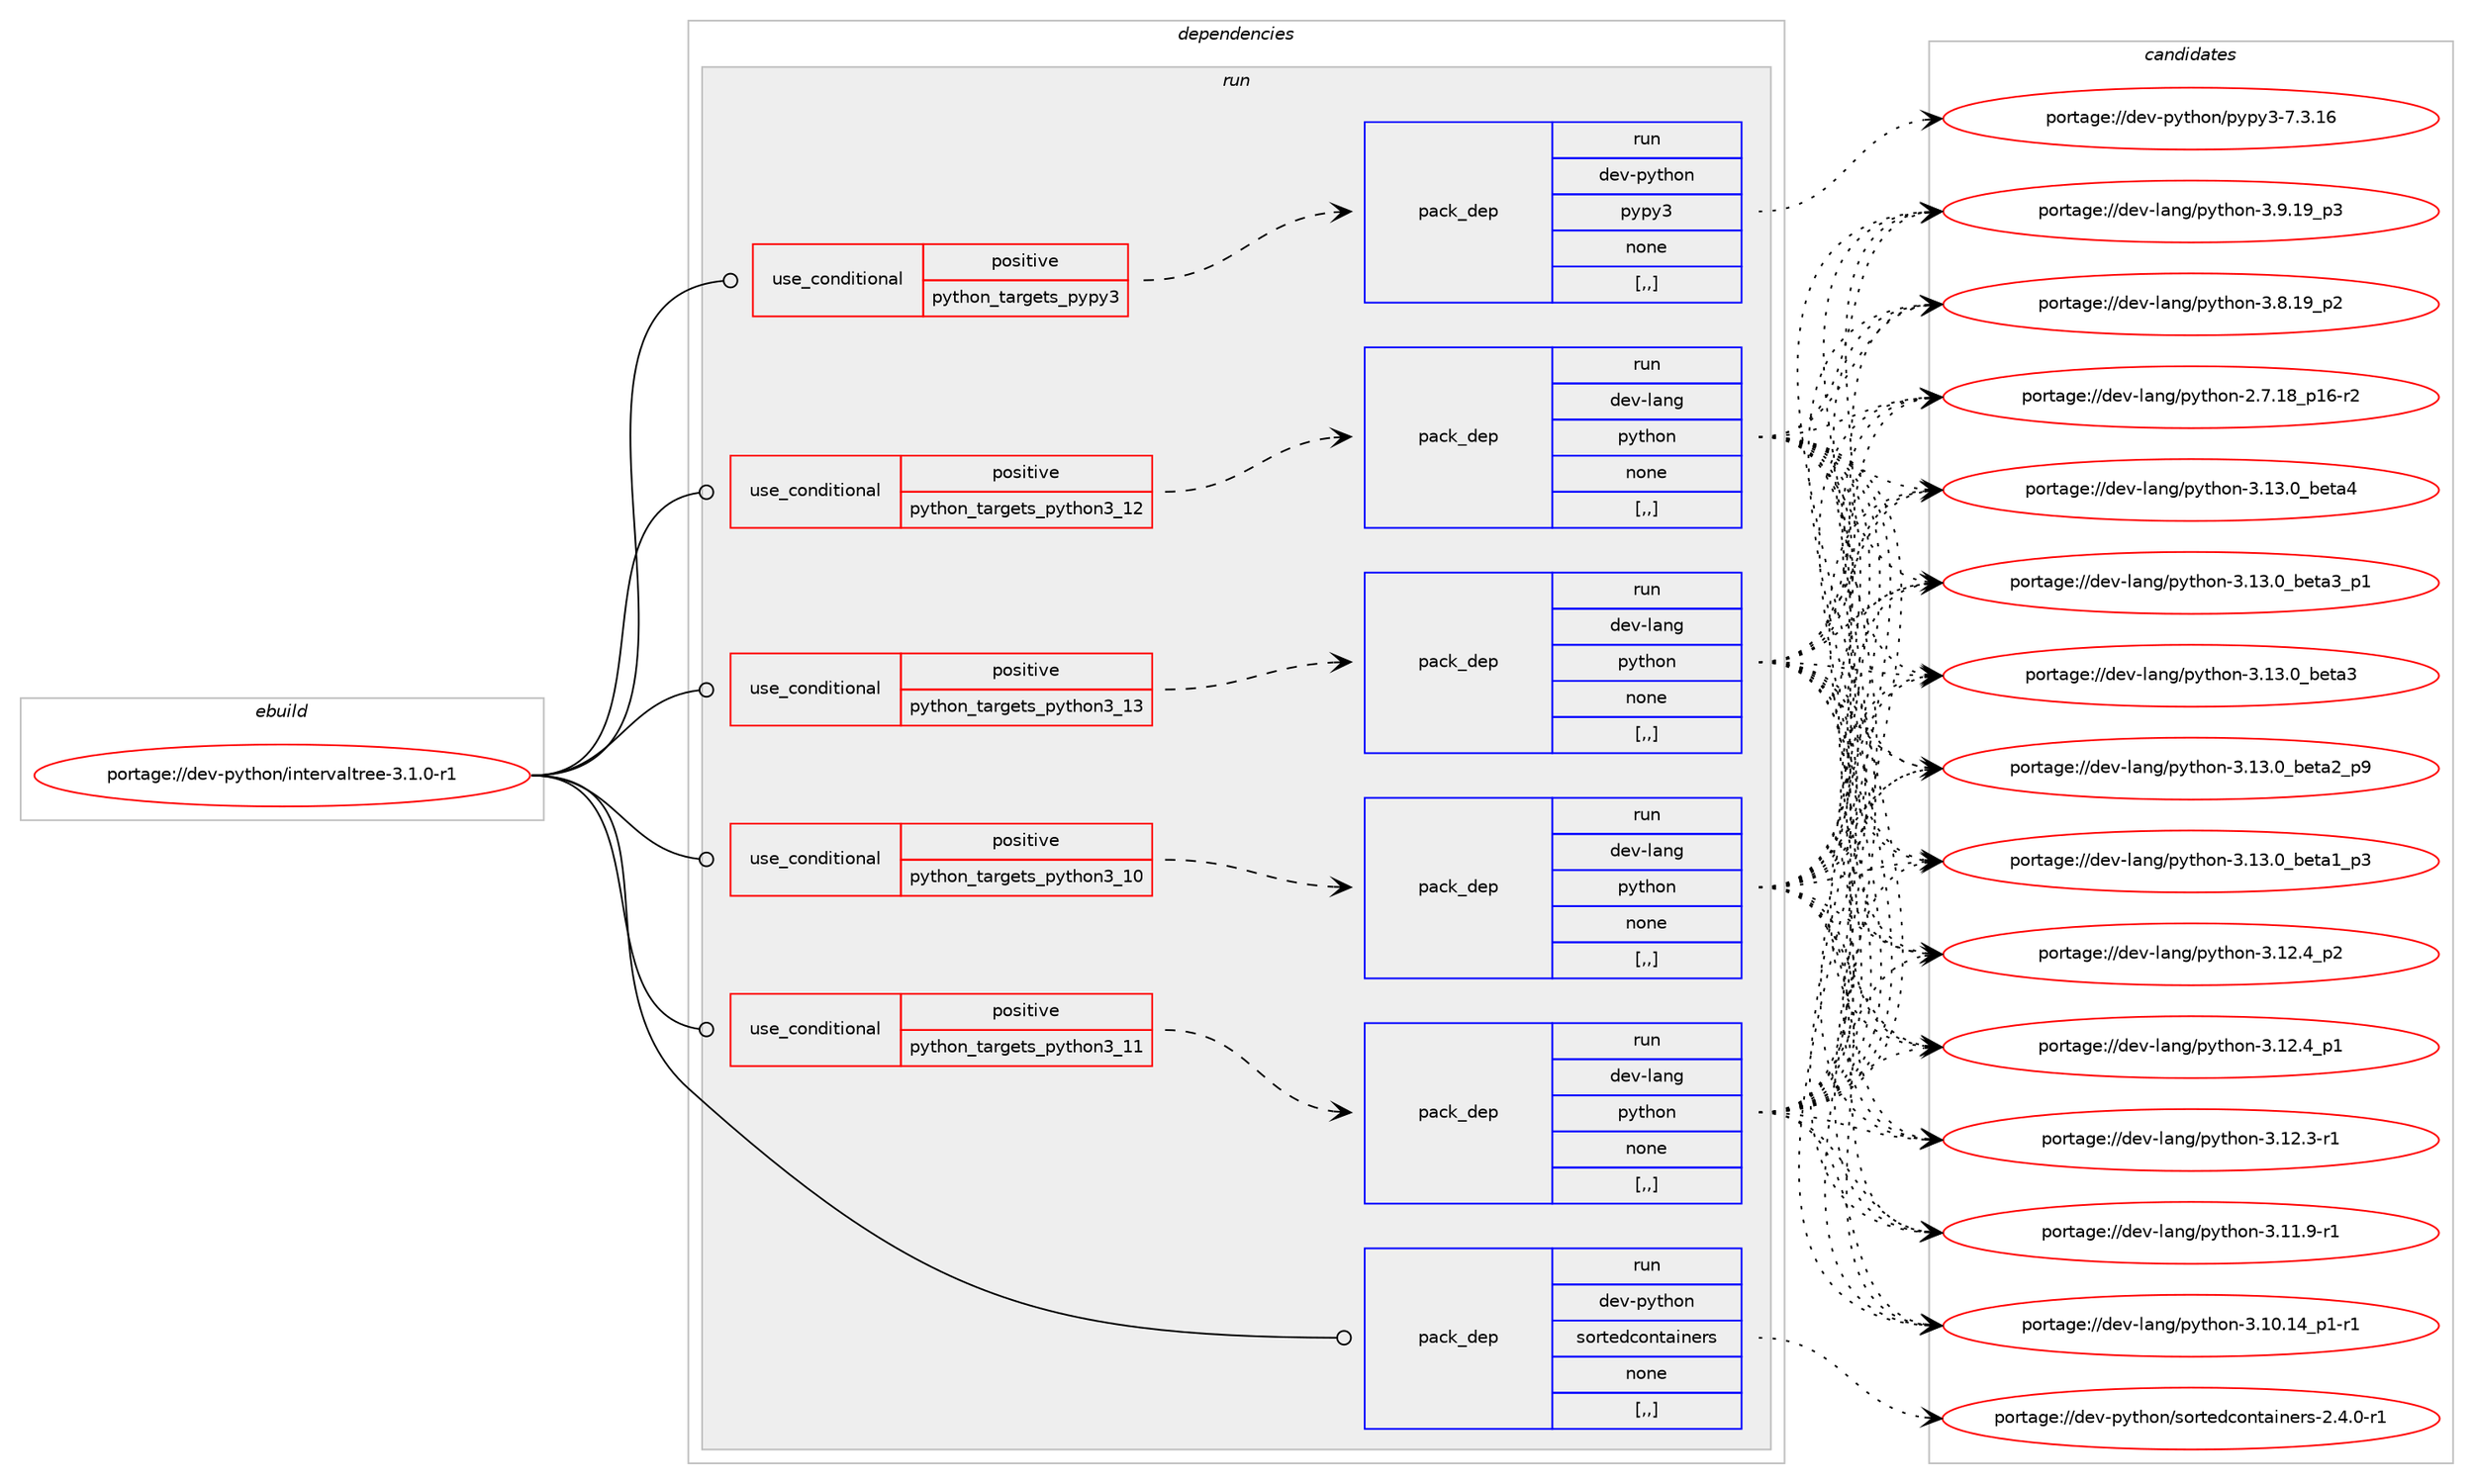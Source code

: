 digraph prolog {

# *************
# Graph options
# *************

newrank=true;
concentrate=true;
compound=true;
graph [rankdir=LR,fontname=Helvetica,fontsize=10,ranksep=1.5];#, ranksep=2.5, nodesep=0.2];
edge  [arrowhead=vee];
node  [fontname=Helvetica,fontsize=10];

# **********
# The ebuild
# **********

subgraph cluster_leftcol {
color=gray;
label=<<i>ebuild</i>>;
id [label="portage://dev-python/intervaltree-3.1.0-r1", color=red, width=4, href="../dev-python/intervaltree-3.1.0-r1.svg"];
}

# ****************
# The dependencies
# ****************

subgraph cluster_midcol {
color=gray;
label=<<i>dependencies</i>>;
subgraph cluster_compile {
fillcolor="#eeeeee";
style=filled;
label=<<i>compile</i>>;
}
subgraph cluster_compileandrun {
fillcolor="#eeeeee";
style=filled;
label=<<i>compile and run</i>>;
}
subgraph cluster_run {
fillcolor="#eeeeee";
style=filled;
label=<<i>run</i>>;
subgraph cond33903 {
dependency148999 [label=<<TABLE BORDER="0" CELLBORDER="1" CELLSPACING="0" CELLPADDING="4"><TR><TD ROWSPAN="3" CELLPADDING="10">use_conditional</TD></TR><TR><TD>positive</TD></TR><TR><TD>python_targets_pypy3</TD></TR></TABLE>>, shape=none, color=red];
subgraph pack113843 {
dependency149000 [label=<<TABLE BORDER="0" CELLBORDER="1" CELLSPACING="0" CELLPADDING="4" WIDTH="220"><TR><TD ROWSPAN="6" CELLPADDING="30">pack_dep</TD></TR><TR><TD WIDTH="110">run</TD></TR><TR><TD>dev-python</TD></TR><TR><TD>pypy3</TD></TR><TR><TD>none</TD></TR><TR><TD>[,,]</TD></TR></TABLE>>, shape=none, color=blue];
}
dependency148999:e -> dependency149000:w [weight=20,style="dashed",arrowhead="vee"];
}
id:e -> dependency148999:w [weight=20,style="solid",arrowhead="odot"];
subgraph cond33904 {
dependency149001 [label=<<TABLE BORDER="0" CELLBORDER="1" CELLSPACING="0" CELLPADDING="4"><TR><TD ROWSPAN="3" CELLPADDING="10">use_conditional</TD></TR><TR><TD>positive</TD></TR><TR><TD>python_targets_python3_10</TD></TR></TABLE>>, shape=none, color=red];
subgraph pack113844 {
dependency149002 [label=<<TABLE BORDER="0" CELLBORDER="1" CELLSPACING="0" CELLPADDING="4" WIDTH="220"><TR><TD ROWSPAN="6" CELLPADDING="30">pack_dep</TD></TR><TR><TD WIDTH="110">run</TD></TR><TR><TD>dev-lang</TD></TR><TR><TD>python</TD></TR><TR><TD>none</TD></TR><TR><TD>[,,]</TD></TR></TABLE>>, shape=none, color=blue];
}
dependency149001:e -> dependency149002:w [weight=20,style="dashed",arrowhead="vee"];
}
id:e -> dependency149001:w [weight=20,style="solid",arrowhead="odot"];
subgraph cond33905 {
dependency149003 [label=<<TABLE BORDER="0" CELLBORDER="1" CELLSPACING="0" CELLPADDING="4"><TR><TD ROWSPAN="3" CELLPADDING="10">use_conditional</TD></TR><TR><TD>positive</TD></TR><TR><TD>python_targets_python3_11</TD></TR></TABLE>>, shape=none, color=red];
subgraph pack113845 {
dependency149004 [label=<<TABLE BORDER="0" CELLBORDER="1" CELLSPACING="0" CELLPADDING="4" WIDTH="220"><TR><TD ROWSPAN="6" CELLPADDING="30">pack_dep</TD></TR><TR><TD WIDTH="110">run</TD></TR><TR><TD>dev-lang</TD></TR><TR><TD>python</TD></TR><TR><TD>none</TD></TR><TR><TD>[,,]</TD></TR></TABLE>>, shape=none, color=blue];
}
dependency149003:e -> dependency149004:w [weight=20,style="dashed",arrowhead="vee"];
}
id:e -> dependency149003:w [weight=20,style="solid",arrowhead="odot"];
subgraph cond33906 {
dependency149005 [label=<<TABLE BORDER="0" CELLBORDER="1" CELLSPACING="0" CELLPADDING="4"><TR><TD ROWSPAN="3" CELLPADDING="10">use_conditional</TD></TR><TR><TD>positive</TD></TR><TR><TD>python_targets_python3_12</TD></TR></TABLE>>, shape=none, color=red];
subgraph pack113846 {
dependency149006 [label=<<TABLE BORDER="0" CELLBORDER="1" CELLSPACING="0" CELLPADDING="4" WIDTH="220"><TR><TD ROWSPAN="6" CELLPADDING="30">pack_dep</TD></TR><TR><TD WIDTH="110">run</TD></TR><TR><TD>dev-lang</TD></TR><TR><TD>python</TD></TR><TR><TD>none</TD></TR><TR><TD>[,,]</TD></TR></TABLE>>, shape=none, color=blue];
}
dependency149005:e -> dependency149006:w [weight=20,style="dashed",arrowhead="vee"];
}
id:e -> dependency149005:w [weight=20,style="solid",arrowhead="odot"];
subgraph cond33907 {
dependency149007 [label=<<TABLE BORDER="0" CELLBORDER="1" CELLSPACING="0" CELLPADDING="4"><TR><TD ROWSPAN="3" CELLPADDING="10">use_conditional</TD></TR><TR><TD>positive</TD></TR><TR><TD>python_targets_python3_13</TD></TR></TABLE>>, shape=none, color=red];
subgraph pack113847 {
dependency149008 [label=<<TABLE BORDER="0" CELLBORDER="1" CELLSPACING="0" CELLPADDING="4" WIDTH="220"><TR><TD ROWSPAN="6" CELLPADDING="30">pack_dep</TD></TR><TR><TD WIDTH="110">run</TD></TR><TR><TD>dev-lang</TD></TR><TR><TD>python</TD></TR><TR><TD>none</TD></TR><TR><TD>[,,]</TD></TR></TABLE>>, shape=none, color=blue];
}
dependency149007:e -> dependency149008:w [weight=20,style="dashed",arrowhead="vee"];
}
id:e -> dependency149007:w [weight=20,style="solid",arrowhead="odot"];
subgraph pack113848 {
dependency149009 [label=<<TABLE BORDER="0" CELLBORDER="1" CELLSPACING="0" CELLPADDING="4" WIDTH="220"><TR><TD ROWSPAN="6" CELLPADDING="30">pack_dep</TD></TR><TR><TD WIDTH="110">run</TD></TR><TR><TD>dev-python</TD></TR><TR><TD>sortedcontainers</TD></TR><TR><TD>none</TD></TR><TR><TD>[,,]</TD></TR></TABLE>>, shape=none, color=blue];
}
id:e -> dependency149009:w [weight=20,style="solid",arrowhead="odot"];
}
}

# **************
# The candidates
# **************

subgraph cluster_choices {
rank=same;
color=gray;
label=<<i>candidates</i>>;

subgraph choice113843 {
color=black;
nodesep=1;
choice10010111845112121116104111110471121211121215145554651464954 [label="portage://dev-python/pypy3-7.3.16", color=red, width=4,href="../dev-python/pypy3-7.3.16.svg"];
dependency149000:e -> choice10010111845112121116104111110471121211121215145554651464954:w [style=dotted,weight="100"];
}
subgraph choice113844 {
color=black;
nodesep=1;
choice1001011184510897110103471121211161041111104551464951464895981011169752 [label="portage://dev-lang/python-3.13.0_beta4", color=red, width=4,href="../dev-lang/python-3.13.0_beta4.svg"];
choice10010111845108971101034711212111610411111045514649514648959810111697519511249 [label="portage://dev-lang/python-3.13.0_beta3_p1", color=red, width=4,href="../dev-lang/python-3.13.0_beta3_p1.svg"];
choice1001011184510897110103471121211161041111104551464951464895981011169751 [label="portage://dev-lang/python-3.13.0_beta3", color=red, width=4,href="../dev-lang/python-3.13.0_beta3.svg"];
choice10010111845108971101034711212111610411111045514649514648959810111697509511257 [label="portage://dev-lang/python-3.13.0_beta2_p9", color=red, width=4,href="../dev-lang/python-3.13.0_beta2_p9.svg"];
choice10010111845108971101034711212111610411111045514649514648959810111697499511251 [label="portage://dev-lang/python-3.13.0_beta1_p3", color=red, width=4,href="../dev-lang/python-3.13.0_beta1_p3.svg"];
choice100101118451089711010347112121116104111110455146495046529511250 [label="portage://dev-lang/python-3.12.4_p2", color=red, width=4,href="../dev-lang/python-3.12.4_p2.svg"];
choice100101118451089711010347112121116104111110455146495046529511249 [label="portage://dev-lang/python-3.12.4_p1", color=red, width=4,href="../dev-lang/python-3.12.4_p1.svg"];
choice100101118451089711010347112121116104111110455146495046514511449 [label="portage://dev-lang/python-3.12.3-r1", color=red, width=4,href="../dev-lang/python-3.12.3-r1.svg"];
choice100101118451089711010347112121116104111110455146494946574511449 [label="portage://dev-lang/python-3.11.9-r1", color=red, width=4,href="../dev-lang/python-3.11.9-r1.svg"];
choice100101118451089711010347112121116104111110455146494846495295112494511449 [label="portage://dev-lang/python-3.10.14_p1-r1", color=red, width=4,href="../dev-lang/python-3.10.14_p1-r1.svg"];
choice100101118451089711010347112121116104111110455146574649579511251 [label="portage://dev-lang/python-3.9.19_p3", color=red, width=4,href="../dev-lang/python-3.9.19_p3.svg"];
choice100101118451089711010347112121116104111110455146564649579511250 [label="portage://dev-lang/python-3.8.19_p2", color=red, width=4,href="../dev-lang/python-3.8.19_p2.svg"];
choice100101118451089711010347112121116104111110455046554649569511249544511450 [label="portage://dev-lang/python-2.7.18_p16-r2", color=red, width=4,href="../dev-lang/python-2.7.18_p16-r2.svg"];
dependency149002:e -> choice1001011184510897110103471121211161041111104551464951464895981011169752:w [style=dotted,weight="100"];
dependency149002:e -> choice10010111845108971101034711212111610411111045514649514648959810111697519511249:w [style=dotted,weight="100"];
dependency149002:e -> choice1001011184510897110103471121211161041111104551464951464895981011169751:w [style=dotted,weight="100"];
dependency149002:e -> choice10010111845108971101034711212111610411111045514649514648959810111697509511257:w [style=dotted,weight="100"];
dependency149002:e -> choice10010111845108971101034711212111610411111045514649514648959810111697499511251:w [style=dotted,weight="100"];
dependency149002:e -> choice100101118451089711010347112121116104111110455146495046529511250:w [style=dotted,weight="100"];
dependency149002:e -> choice100101118451089711010347112121116104111110455146495046529511249:w [style=dotted,weight="100"];
dependency149002:e -> choice100101118451089711010347112121116104111110455146495046514511449:w [style=dotted,weight="100"];
dependency149002:e -> choice100101118451089711010347112121116104111110455146494946574511449:w [style=dotted,weight="100"];
dependency149002:e -> choice100101118451089711010347112121116104111110455146494846495295112494511449:w [style=dotted,weight="100"];
dependency149002:e -> choice100101118451089711010347112121116104111110455146574649579511251:w [style=dotted,weight="100"];
dependency149002:e -> choice100101118451089711010347112121116104111110455146564649579511250:w [style=dotted,weight="100"];
dependency149002:e -> choice100101118451089711010347112121116104111110455046554649569511249544511450:w [style=dotted,weight="100"];
}
subgraph choice113845 {
color=black;
nodesep=1;
choice1001011184510897110103471121211161041111104551464951464895981011169752 [label="portage://dev-lang/python-3.13.0_beta4", color=red, width=4,href="../dev-lang/python-3.13.0_beta4.svg"];
choice10010111845108971101034711212111610411111045514649514648959810111697519511249 [label="portage://dev-lang/python-3.13.0_beta3_p1", color=red, width=4,href="../dev-lang/python-3.13.0_beta3_p1.svg"];
choice1001011184510897110103471121211161041111104551464951464895981011169751 [label="portage://dev-lang/python-3.13.0_beta3", color=red, width=4,href="../dev-lang/python-3.13.0_beta3.svg"];
choice10010111845108971101034711212111610411111045514649514648959810111697509511257 [label="portage://dev-lang/python-3.13.0_beta2_p9", color=red, width=4,href="../dev-lang/python-3.13.0_beta2_p9.svg"];
choice10010111845108971101034711212111610411111045514649514648959810111697499511251 [label="portage://dev-lang/python-3.13.0_beta1_p3", color=red, width=4,href="../dev-lang/python-3.13.0_beta1_p3.svg"];
choice100101118451089711010347112121116104111110455146495046529511250 [label="portage://dev-lang/python-3.12.4_p2", color=red, width=4,href="../dev-lang/python-3.12.4_p2.svg"];
choice100101118451089711010347112121116104111110455146495046529511249 [label="portage://dev-lang/python-3.12.4_p1", color=red, width=4,href="../dev-lang/python-3.12.4_p1.svg"];
choice100101118451089711010347112121116104111110455146495046514511449 [label="portage://dev-lang/python-3.12.3-r1", color=red, width=4,href="../dev-lang/python-3.12.3-r1.svg"];
choice100101118451089711010347112121116104111110455146494946574511449 [label="portage://dev-lang/python-3.11.9-r1", color=red, width=4,href="../dev-lang/python-3.11.9-r1.svg"];
choice100101118451089711010347112121116104111110455146494846495295112494511449 [label="portage://dev-lang/python-3.10.14_p1-r1", color=red, width=4,href="../dev-lang/python-3.10.14_p1-r1.svg"];
choice100101118451089711010347112121116104111110455146574649579511251 [label="portage://dev-lang/python-3.9.19_p3", color=red, width=4,href="../dev-lang/python-3.9.19_p3.svg"];
choice100101118451089711010347112121116104111110455146564649579511250 [label="portage://dev-lang/python-3.8.19_p2", color=red, width=4,href="../dev-lang/python-3.8.19_p2.svg"];
choice100101118451089711010347112121116104111110455046554649569511249544511450 [label="portage://dev-lang/python-2.7.18_p16-r2", color=red, width=4,href="../dev-lang/python-2.7.18_p16-r2.svg"];
dependency149004:e -> choice1001011184510897110103471121211161041111104551464951464895981011169752:w [style=dotted,weight="100"];
dependency149004:e -> choice10010111845108971101034711212111610411111045514649514648959810111697519511249:w [style=dotted,weight="100"];
dependency149004:e -> choice1001011184510897110103471121211161041111104551464951464895981011169751:w [style=dotted,weight="100"];
dependency149004:e -> choice10010111845108971101034711212111610411111045514649514648959810111697509511257:w [style=dotted,weight="100"];
dependency149004:e -> choice10010111845108971101034711212111610411111045514649514648959810111697499511251:w [style=dotted,weight="100"];
dependency149004:e -> choice100101118451089711010347112121116104111110455146495046529511250:w [style=dotted,weight="100"];
dependency149004:e -> choice100101118451089711010347112121116104111110455146495046529511249:w [style=dotted,weight="100"];
dependency149004:e -> choice100101118451089711010347112121116104111110455146495046514511449:w [style=dotted,weight="100"];
dependency149004:e -> choice100101118451089711010347112121116104111110455146494946574511449:w [style=dotted,weight="100"];
dependency149004:e -> choice100101118451089711010347112121116104111110455146494846495295112494511449:w [style=dotted,weight="100"];
dependency149004:e -> choice100101118451089711010347112121116104111110455146574649579511251:w [style=dotted,weight="100"];
dependency149004:e -> choice100101118451089711010347112121116104111110455146564649579511250:w [style=dotted,weight="100"];
dependency149004:e -> choice100101118451089711010347112121116104111110455046554649569511249544511450:w [style=dotted,weight="100"];
}
subgraph choice113846 {
color=black;
nodesep=1;
choice1001011184510897110103471121211161041111104551464951464895981011169752 [label="portage://dev-lang/python-3.13.0_beta4", color=red, width=4,href="../dev-lang/python-3.13.0_beta4.svg"];
choice10010111845108971101034711212111610411111045514649514648959810111697519511249 [label="portage://dev-lang/python-3.13.0_beta3_p1", color=red, width=4,href="../dev-lang/python-3.13.0_beta3_p1.svg"];
choice1001011184510897110103471121211161041111104551464951464895981011169751 [label="portage://dev-lang/python-3.13.0_beta3", color=red, width=4,href="../dev-lang/python-3.13.0_beta3.svg"];
choice10010111845108971101034711212111610411111045514649514648959810111697509511257 [label="portage://dev-lang/python-3.13.0_beta2_p9", color=red, width=4,href="../dev-lang/python-3.13.0_beta2_p9.svg"];
choice10010111845108971101034711212111610411111045514649514648959810111697499511251 [label="portage://dev-lang/python-3.13.0_beta1_p3", color=red, width=4,href="../dev-lang/python-3.13.0_beta1_p3.svg"];
choice100101118451089711010347112121116104111110455146495046529511250 [label="portage://dev-lang/python-3.12.4_p2", color=red, width=4,href="../dev-lang/python-3.12.4_p2.svg"];
choice100101118451089711010347112121116104111110455146495046529511249 [label="portage://dev-lang/python-3.12.4_p1", color=red, width=4,href="../dev-lang/python-3.12.4_p1.svg"];
choice100101118451089711010347112121116104111110455146495046514511449 [label="portage://dev-lang/python-3.12.3-r1", color=red, width=4,href="../dev-lang/python-3.12.3-r1.svg"];
choice100101118451089711010347112121116104111110455146494946574511449 [label="portage://dev-lang/python-3.11.9-r1", color=red, width=4,href="../dev-lang/python-3.11.9-r1.svg"];
choice100101118451089711010347112121116104111110455146494846495295112494511449 [label="portage://dev-lang/python-3.10.14_p1-r1", color=red, width=4,href="../dev-lang/python-3.10.14_p1-r1.svg"];
choice100101118451089711010347112121116104111110455146574649579511251 [label="portage://dev-lang/python-3.9.19_p3", color=red, width=4,href="../dev-lang/python-3.9.19_p3.svg"];
choice100101118451089711010347112121116104111110455146564649579511250 [label="portage://dev-lang/python-3.8.19_p2", color=red, width=4,href="../dev-lang/python-3.8.19_p2.svg"];
choice100101118451089711010347112121116104111110455046554649569511249544511450 [label="portage://dev-lang/python-2.7.18_p16-r2", color=red, width=4,href="../dev-lang/python-2.7.18_p16-r2.svg"];
dependency149006:e -> choice1001011184510897110103471121211161041111104551464951464895981011169752:w [style=dotted,weight="100"];
dependency149006:e -> choice10010111845108971101034711212111610411111045514649514648959810111697519511249:w [style=dotted,weight="100"];
dependency149006:e -> choice1001011184510897110103471121211161041111104551464951464895981011169751:w [style=dotted,weight="100"];
dependency149006:e -> choice10010111845108971101034711212111610411111045514649514648959810111697509511257:w [style=dotted,weight="100"];
dependency149006:e -> choice10010111845108971101034711212111610411111045514649514648959810111697499511251:w [style=dotted,weight="100"];
dependency149006:e -> choice100101118451089711010347112121116104111110455146495046529511250:w [style=dotted,weight="100"];
dependency149006:e -> choice100101118451089711010347112121116104111110455146495046529511249:w [style=dotted,weight="100"];
dependency149006:e -> choice100101118451089711010347112121116104111110455146495046514511449:w [style=dotted,weight="100"];
dependency149006:e -> choice100101118451089711010347112121116104111110455146494946574511449:w [style=dotted,weight="100"];
dependency149006:e -> choice100101118451089711010347112121116104111110455146494846495295112494511449:w [style=dotted,weight="100"];
dependency149006:e -> choice100101118451089711010347112121116104111110455146574649579511251:w [style=dotted,weight="100"];
dependency149006:e -> choice100101118451089711010347112121116104111110455146564649579511250:w [style=dotted,weight="100"];
dependency149006:e -> choice100101118451089711010347112121116104111110455046554649569511249544511450:w [style=dotted,weight="100"];
}
subgraph choice113847 {
color=black;
nodesep=1;
choice1001011184510897110103471121211161041111104551464951464895981011169752 [label="portage://dev-lang/python-3.13.0_beta4", color=red, width=4,href="../dev-lang/python-3.13.0_beta4.svg"];
choice10010111845108971101034711212111610411111045514649514648959810111697519511249 [label="portage://dev-lang/python-3.13.0_beta3_p1", color=red, width=4,href="../dev-lang/python-3.13.0_beta3_p1.svg"];
choice1001011184510897110103471121211161041111104551464951464895981011169751 [label="portage://dev-lang/python-3.13.0_beta3", color=red, width=4,href="../dev-lang/python-3.13.0_beta3.svg"];
choice10010111845108971101034711212111610411111045514649514648959810111697509511257 [label="portage://dev-lang/python-3.13.0_beta2_p9", color=red, width=4,href="../dev-lang/python-3.13.0_beta2_p9.svg"];
choice10010111845108971101034711212111610411111045514649514648959810111697499511251 [label="portage://dev-lang/python-3.13.0_beta1_p3", color=red, width=4,href="../dev-lang/python-3.13.0_beta1_p3.svg"];
choice100101118451089711010347112121116104111110455146495046529511250 [label="portage://dev-lang/python-3.12.4_p2", color=red, width=4,href="../dev-lang/python-3.12.4_p2.svg"];
choice100101118451089711010347112121116104111110455146495046529511249 [label="portage://dev-lang/python-3.12.4_p1", color=red, width=4,href="../dev-lang/python-3.12.4_p1.svg"];
choice100101118451089711010347112121116104111110455146495046514511449 [label="portage://dev-lang/python-3.12.3-r1", color=red, width=4,href="../dev-lang/python-3.12.3-r1.svg"];
choice100101118451089711010347112121116104111110455146494946574511449 [label="portage://dev-lang/python-3.11.9-r1", color=red, width=4,href="../dev-lang/python-3.11.9-r1.svg"];
choice100101118451089711010347112121116104111110455146494846495295112494511449 [label="portage://dev-lang/python-3.10.14_p1-r1", color=red, width=4,href="../dev-lang/python-3.10.14_p1-r1.svg"];
choice100101118451089711010347112121116104111110455146574649579511251 [label="portage://dev-lang/python-3.9.19_p3", color=red, width=4,href="../dev-lang/python-3.9.19_p3.svg"];
choice100101118451089711010347112121116104111110455146564649579511250 [label="portage://dev-lang/python-3.8.19_p2", color=red, width=4,href="../dev-lang/python-3.8.19_p2.svg"];
choice100101118451089711010347112121116104111110455046554649569511249544511450 [label="portage://dev-lang/python-2.7.18_p16-r2", color=red, width=4,href="../dev-lang/python-2.7.18_p16-r2.svg"];
dependency149008:e -> choice1001011184510897110103471121211161041111104551464951464895981011169752:w [style=dotted,weight="100"];
dependency149008:e -> choice10010111845108971101034711212111610411111045514649514648959810111697519511249:w [style=dotted,weight="100"];
dependency149008:e -> choice1001011184510897110103471121211161041111104551464951464895981011169751:w [style=dotted,weight="100"];
dependency149008:e -> choice10010111845108971101034711212111610411111045514649514648959810111697509511257:w [style=dotted,weight="100"];
dependency149008:e -> choice10010111845108971101034711212111610411111045514649514648959810111697499511251:w [style=dotted,weight="100"];
dependency149008:e -> choice100101118451089711010347112121116104111110455146495046529511250:w [style=dotted,weight="100"];
dependency149008:e -> choice100101118451089711010347112121116104111110455146495046529511249:w [style=dotted,weight="100"];
dependency149008:e -> choice100101118451089711010347112121116104111110455146495046514511449:w [style=dotted,weight="100"];
dependency149008:e -> choice100101118451089711010347112121116104111110455146494946574511449:w [style=dotted,weight="100"];
dependency149008:e -> choice100101118451089711010347112121116104111110455146494846495295112494511449:w [style=dotted,weight="100"];
dependency149008:e -> choice100101118451089711010347112121116104111110455146574649579511251:w [style=dotted,weight="100"];
dependency149008:e -> choice100101118451089711010347112121116104111110455146564649579511250:w [style=dotted,weight="100"];
dependency149008:e -> choice100101118451089711010347112121116104111110455046554649569511249544511450:w [style=dotted,weight="100"];
}
subgraph choice113848 {
color=black;
nodesep=1;
choice100101118451121211161041111104711511111411610110099111110116971051101011141154550465246484511449 [label="portage://dev-python/sortedcontainers-2.4.0-r1", color=red, width=4,href="../dev-python/sortedcontainers-2.4.0-r1.svg"];
dependency149009:e -> choice100101118451121211161041111104711511111411610110099111110116971051101011141154550465246484511449:w [style=dotted,weight="100"];
}
}

}
